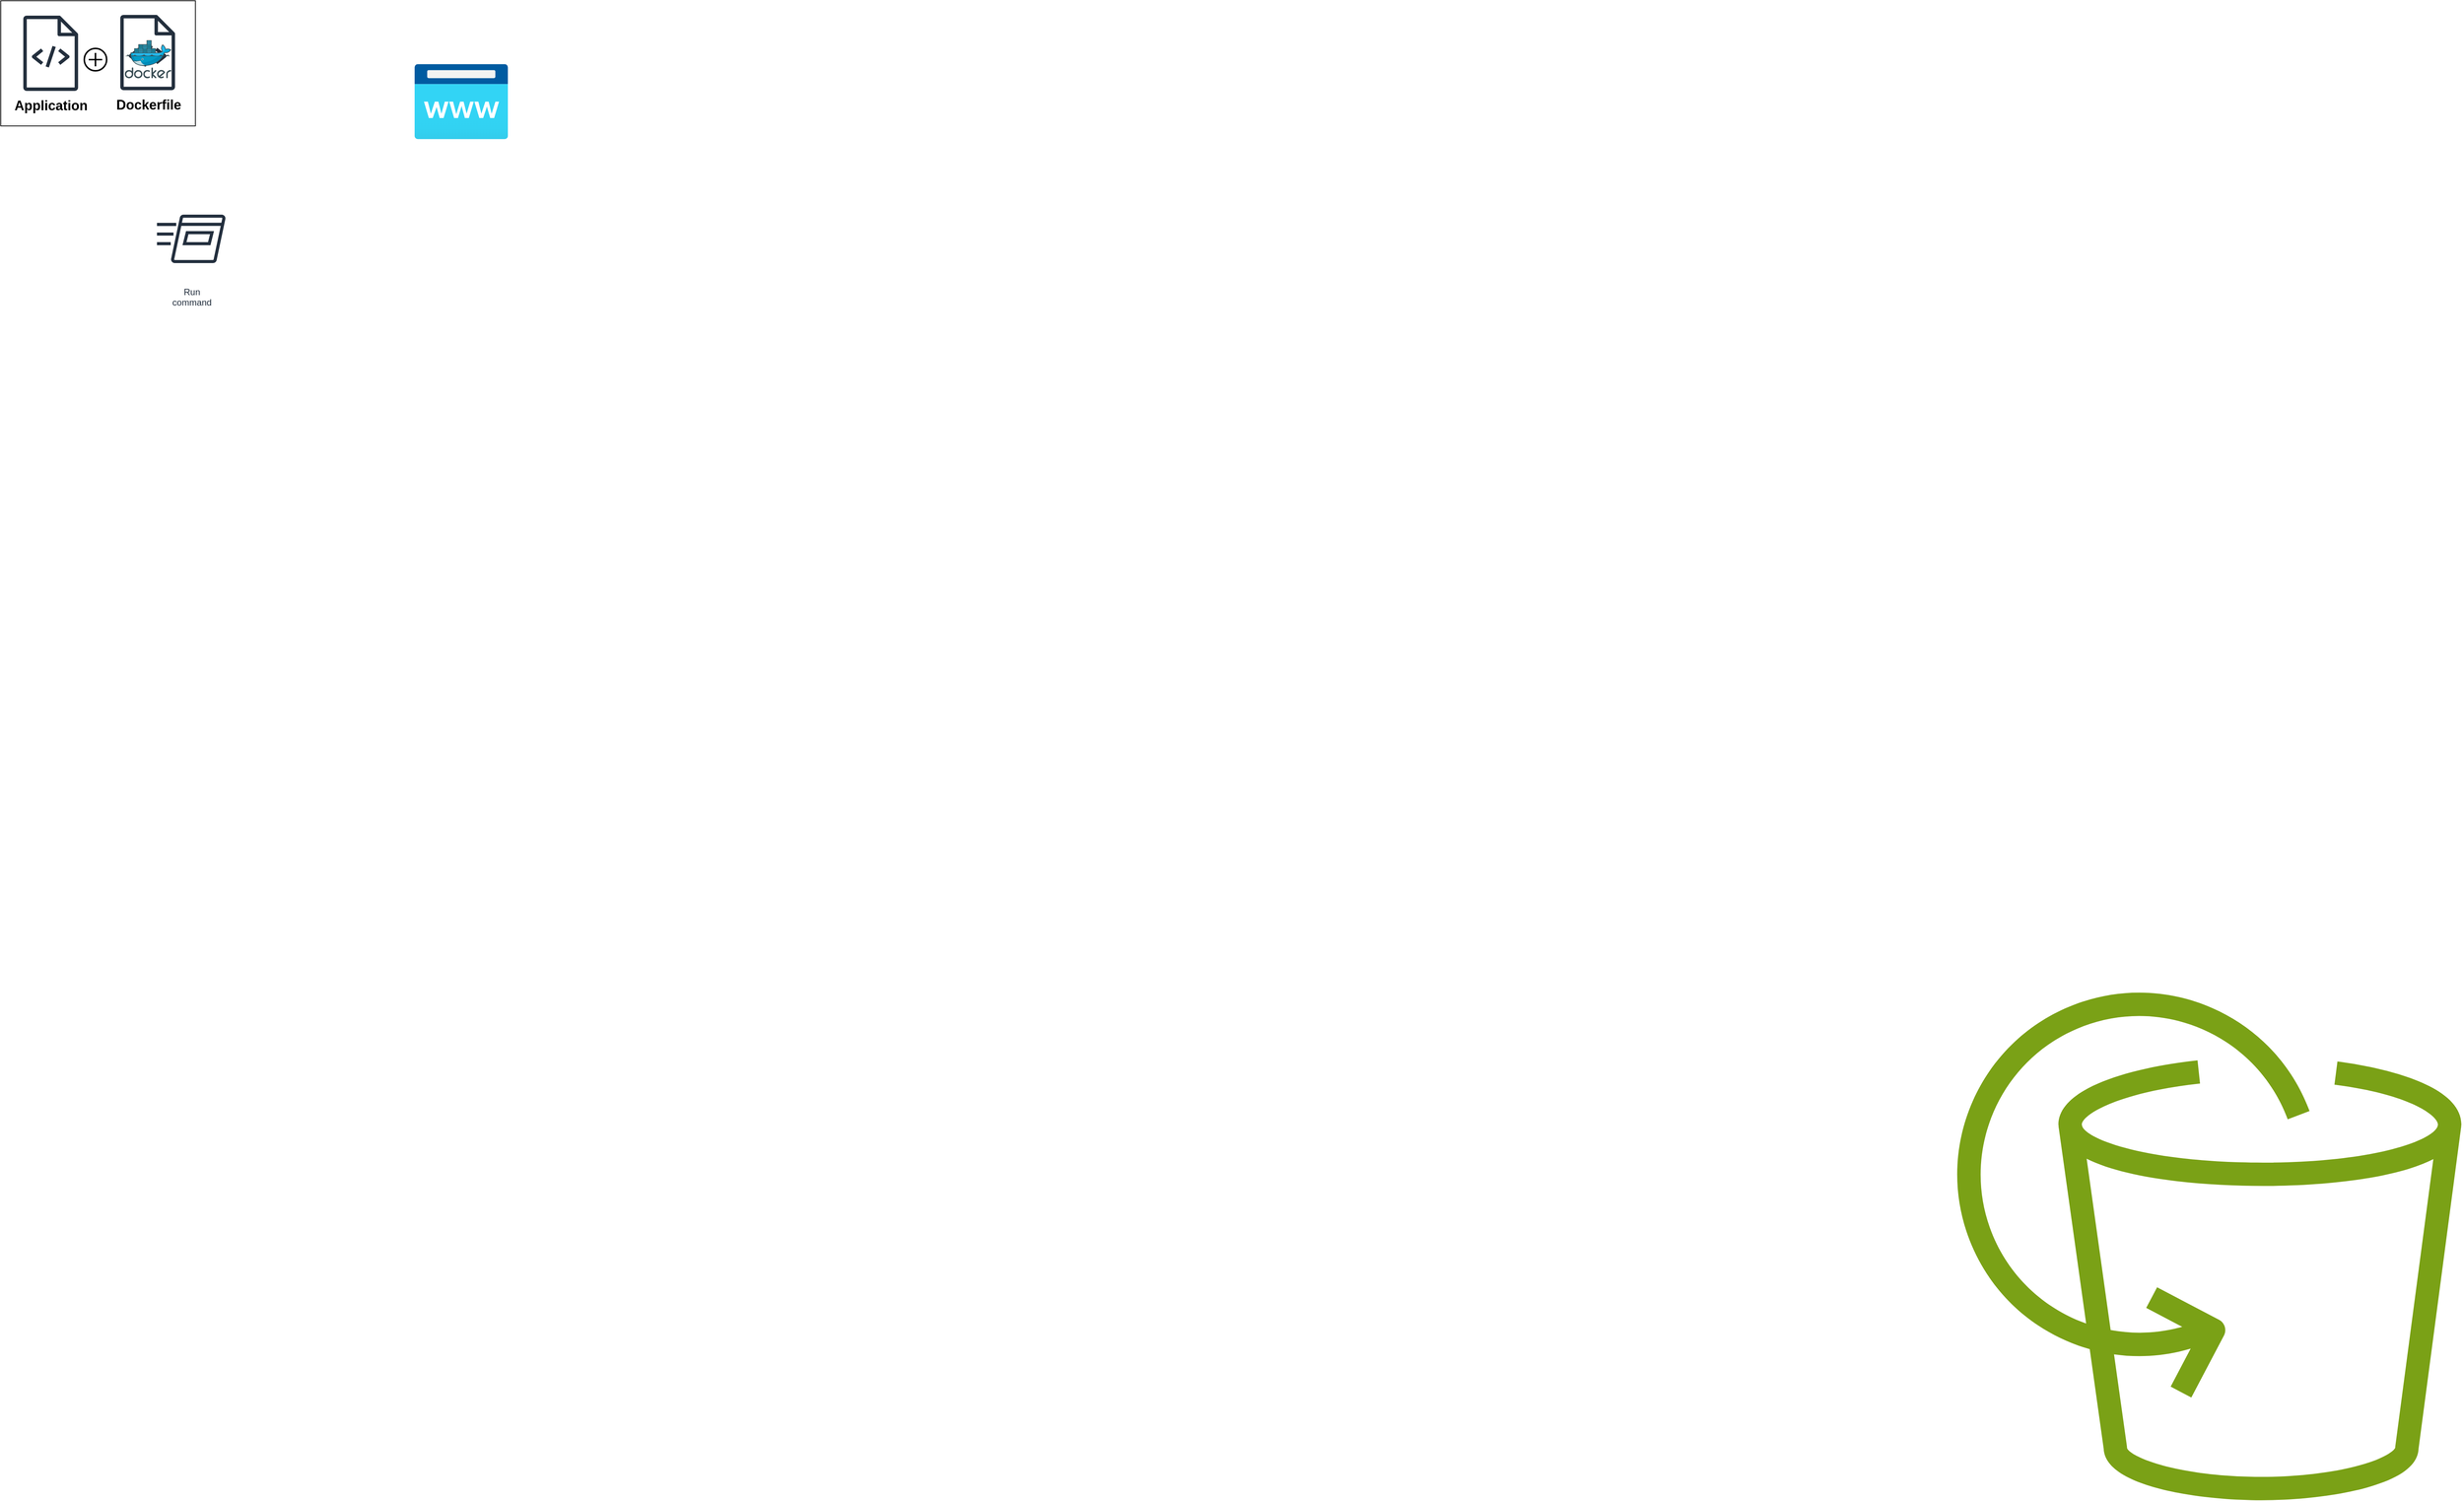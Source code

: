 <mxfile version="24.0.7" type="github" pages="2">
  <diagram name="Page-1" id="4yYHArnrtynO087Kgy8o">
    <mxGraphModel dx="4007" dy="1614" grid="0" gridSize="10" guides="1" tooltips="1" connect="1" arrows="1" fold="1" page="0" pageScale="1" pageWidth="850" pageHeight="1100" math="0" shadow="0">
      <root>
        <mxCell id="0" />
        <mxCell id="1" parent="0" />
        <mxCell id="MyD3jom91IR0AbVZu7Pq-1" value="Run&#xa;command" style="sketch=0;outlineConnect=0;fontColor=#232F3E;gradientColor=none;strokeColor=#232F3E;fillColor=#ffffff;dashed=0;verticalLabelPosition=bottom;verticalAlign=top;align=center;html=1;fontSize=12;fontStyle=0;aspect=fixed;shape=mxgraph.aws4.resourceIcon;resIcon=mxgraph.aws4.run_command;" parent="1" vertex="1">
          <mxGeometry x="-2568" y="-251" width="115" height="115" as="geometry" />
        </mxCell>
        <mxCell id="85kLrdTVUX0SyqyYNL8v-2" value="" style="sketch=0;outlineConnect=0;fontColor=#232F3E;gradientColor=none;fillColor=#7AA116;strokeColor=none;dashed=0;verticalLabelPosition=bottom;verticalAlign=top;align=center;html=1;fontSize=12;fontStyle=0;aspect=fixed;pointerEvents=1;shape=mxgraph.aws4.backup_aws_backup_support_for_amazon_s3;" parent="1" vertex="1">
          <mxGeometry x="-152" y="811" width="688" height="688" as="geometry" />
        </mxCell>
        <mxCell id="VgB-efeQxXGLEC6j4Zud-1" value="" style="image;aspect=fixed;html=1;points=[];align=center;fontSize=12;image=img/lib/azure2/app_services/App_Service_Domains.svg;" vertex="1" parent="1">
          <mxGeometry x="-2211" y="-428.15" width="125" height="101.1" as="geometry" />
        </mxCell>
        <mxCell id="VgB-efeQxXGLEC6j4Zud-18" value="" style="rounded=0;whiteSpace=wrap;html=1;" vertex="1" parent="1">
          <mxGeometry x="-2766" y="-513" width="261" height="168" as="geometry" />
        </mxCell>
        <mxCell id="VgB-efeQxXGLEC6j4Zud-10" value="" style="group" vertex="1" connectable="0" parent="1">
          <mxGeometry x="-2627" y="-503" width="116" height="146" as="geometry" />
        </mxCell>
        <mxCell id="VgB-efeQxXGLEC6j4Zud-11" value="" style="sketch=0;outlineConnect=0;fontColor=#232F3E;gradientColor=none;fillColor=#232F3D;strokeColor=none;dashed=0;verticalLabelPosition=bottom;verticalAlign=top;align=center;html=1;fontSize=12;fontStyle=0;aspect=fixed;pointerEvents=1;shape=mxgraph.aws4.source_code;" vertex="1" parent="VgB-efeQxXGLEC6j4Zud-10">
          <mxGeometry x="21.11" y="9" width="73.77" height="100.95" as="geometry" />
        </mxCell>
        <mxCell id="VgB-efeQxXGLEC6j4Zud-12" value="&lt;font style=&quot;font-size: 18px;&quot;&gt;&lt;b&gt;Dockerfile&lt;/b&gt;&lt;/font&gt;" style="text;html=1;align=center;verticalAlign=middle;resizable=0;points=[];autosize=1;strokeColor=none;fillColor=none;" vertex="1" parent="VgB-efeQxXGLEC6j4Zud-10">
          <mxGeometry x="6" y="113" width="105" height="33" as="geometry" />
        </mxCell>
        <mxCell id="VgB-efeQxXGLEC6j4Zud-14" value="" style="image;sketch=0;aspect=fixed;html=1;points=[];align=center;fontSize=12;image=img/lib/mscae/Docker.svg;" vertex="1" parent="VgB-efeQxXGLEC6j4Zud-10">
          <mxGeometry x="27.4" y="43" width="62.19" height="51" as="geometry" />
        </mxCell>
        <mxCell id="VgB-efeQxXGLEC6j4Zud-9" value="" style="group" vertex="1" connectable="0" parent="1">
          <mxGeometry x="-2757" y="-502" width="116" height="146" as="geometry" />
        </mxCell>
        <mxCell id="VgB-efeQxXGLEC6j4Zud-2" value="" style="sketch=0;outlineConnect=0;fontColor=#232F3E;gradientColor=none;fillColor=#232F3D;strokeColor=none;dashed=0;verticalLabelPosition=bottom;verticalAlign=top;align=center;html=1;fontSize=12;fontStyle=0;aspect=fixed;pointerEvents=1;shape=mxgraph.aws4.source_code;" vertex="1" parent="VgB-efeQxXGLEC6j4Zud-9">
          <mxGeometry x="21.11" y="9" width="73.77" height="100.95" as="geometry" />
        </mxCell>
        <mxCell id="VgB-efeQxXGLEC6j4Zud-8" value="&lt;font style=&quot;font-size: 18px;&quot;&gt;&lt;b&gt;Application&lt;/b&gt;&lt;/font&gt;" style="text;html=1;align=center;verticalAlign=middle;resizable=0;points=[];autosize=1;strokeColor=none;fillColor=none;" vertex="1" parent="VgB-efeQxXGLEC6j4Zud-9">
          <mxGeometry y="113" width="116" height="33" as="geometry" />
        </mxCell>
        <mxCell id="VgB-efeQxXGLEC6j4Zud-19" value="" style="html=1;verticalLabelPosition=bottom;align=center;labelBackgroundColor=#ffffff;verticalAlign=top;strokeWidth=2;strokeColor=#000000;shadow=0;dashed=0;shape=mxgraph.ios7.icons.add;" vertex="1" parent="1">
          <mxGeometry x="-2654" y="-449" width="30" height="30" as="geometry" />
        </mxCell>
      </root>
    </mxGraphModel>
  </diagram>
  <diagram id="nhjVMy8eFHXANsjnAsLQ" name="Page-2">
    <mxGraphModel dx="1120" dy="806" grid="1" gridSize="10" guides="1" tooltips="1" connect="1" arrows="1" fold="1" page="1" pageScale="1" pageWidth="850" pageHeight="1100" math="0" shadow="0">
      <root>
        <mxCell id="0" />
        <mxCell id="1" parent="0" />
      </root>
    </mxGraphModel>
  </diagram>
</mxfile>
